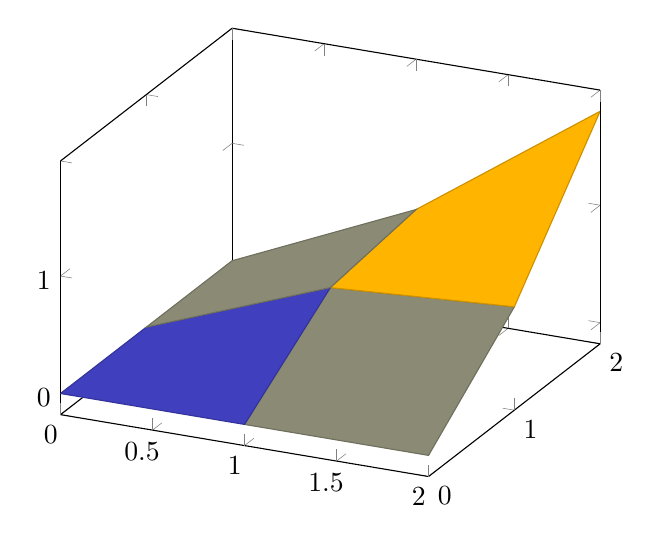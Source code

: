 % -*- root: ./main_tikz.tex -*-
%

\begin{tikzpicture}
\begin{axis}
\addplot3[
    surf,
] 
coordinates {
(0,0,0) (0,1,0) (0,2,0)
 
(1,0,0) (1,1,0.6) (1,2,0.7)
 
(2,0,0) (2,1,0.7) (2,2,1.8)
};
\end{axis}
\end{tikzpicture}